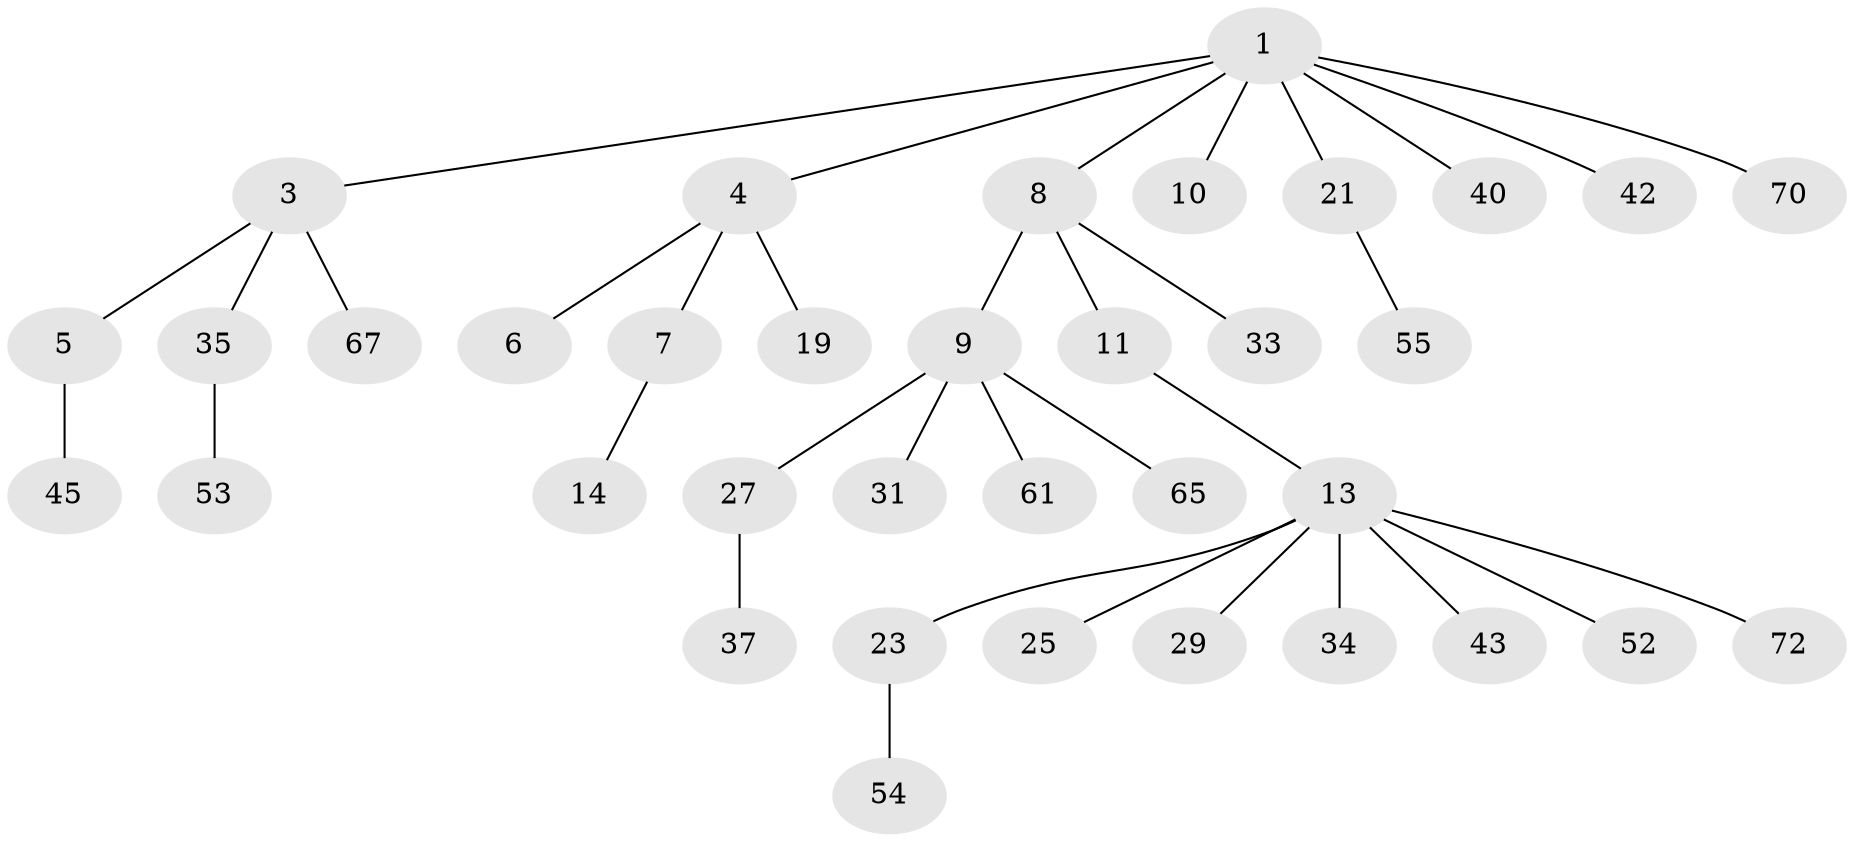 // original degree distribution, {4: 0.08333333333333333, 6: 0.027777777777777776, 3: 0.1527777777777778, 2: 0.16666666666666666, 1: 0.5416666666666666, 5: 0.027777777777777776}
// Generated by graph-tools (version 1.1) at 2025/15/03/09/25 04:15:24]
// undirected, 36 vertices, 35 edges
graph export_dot {
graph [start="1"]
  node [color=gray90,style=filled];
  1 [super="+2"];
  3;
  4;
  5 [super="+18+28"];
  6 [super="+12"];
  7 [super="+57"];
  8 [super="+20+47"];
  9 [super="+17+26+30"];
  10 [super="+69"];
  11 [super="+60"];
  13 [super="+16+24+15"];
  14;
  19;
  21 [super="+63"];
  23 [super="+64+44"];
  25 [super="+46"];
  27 [super="+71+36+50+32"];
  29;
  31;
  33;
  34;
  35 [super="+41"];
  37 [super="+39+38+59"];
  40;
  42 [super="+48"];
  43;
  45;
  52;
  53;
  54;
  55 [super="+68"];
  61;
  65;
  67;
  70;
  72;
  1 -- 3;
  1 -- 8;
  1 -- 70;
  1 -- 4;
  1 -- 42;
  1 -- 21;
  1 -- 40;
  1 -- 10;
  3 -- 5;
  3 -- 35;
  3 -- 67;
  4 -- 6;
  4 -- 7;
  4 -- 19;
  5 -- 45;
  7 -- 14;
  8 -- 9;
  8 -- 11;
  8 -- 33;
  9 -- 65;
  9 -- 27;
  9 -- 61;
  9 -- 31;
  11 -- 13;
  13 -- 52;
  13 -- 29;
  13 -- 34;
  13 -- 43;
  13 -- 72;
  13 -- 25;
  13 -- 23;
  21 -- 55;
  23 -- 54;
  27 -- 37;
  35 -- 53;
}
